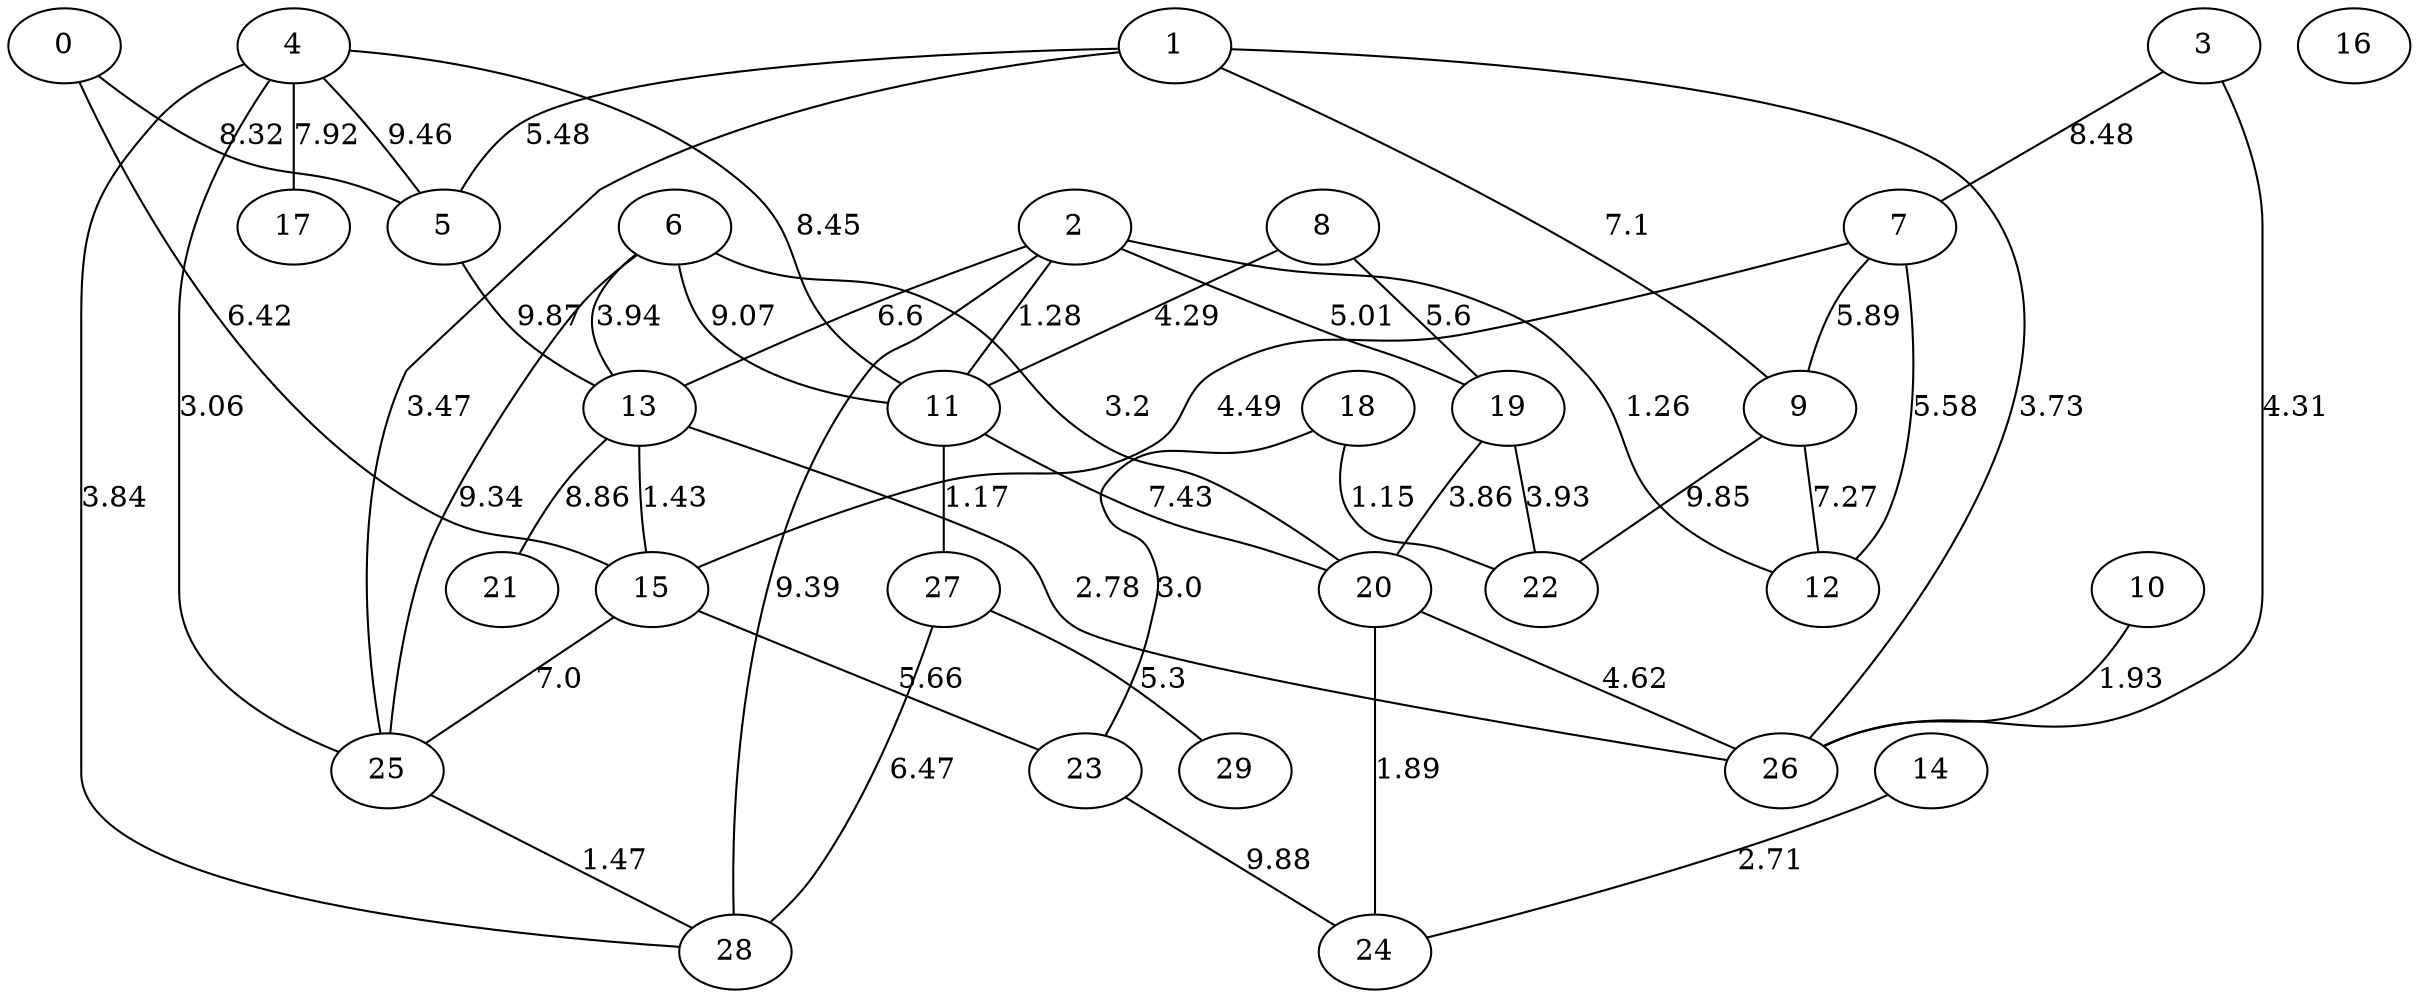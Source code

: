 graph G {
"0";
"1";
"2";
"3";
"4";
"5";
"6";
"7";
"8";
"9";
"10";
"11";
"12";
"13";
"14";
"15";
"16";
"17";
"18";
"19";
"20";
"21";
"22";
"23";
"24";
"25";
"26";
"27";
"28";
"29";
"18" -- "22" [label="1.15"];
"1" -- "26" [label="3.73"];
"7" -- "12" [label="5.58"];
"9" -- "22" [label="9.85"];
"5" -- "13" [label="9.87"];
"13" -- "26" [label="2.78"];
"8" -- "19" [label="5.6"];
"2" -- "12" [label="1.26"];
"19" -- "22" [label="3.93"];
"10" -- "26" [label="1.93"];
"3" -- "7" [label="8.48"];
"13" -- "21" [label="8.86"];
"27" -- "29" [label="5.3"];
"18" -- "23" [label="3.0"];
"20" -- "26" [label="4.62"];
"2" -- "19" [label="5.01"];
"1" -- "25" [label="3.47"];
"0" -- "15" [label="6.42"];
"7" -- "15" [label="4.49"];
"15" -- "23" [label="5.66"];
"1" -- "5" [label="5.48"];
"2" -- "13" [label="6.6"];
"6" -- "25" [label="9.34"];
"11" -- "27" [label="1.17"];
"27" -- "28" [label="6.47"];
"4" -- "28" [label="3.84"];
"15" -- "25" [label="7.0"];
"4" -- "5" [label="9.46"];
"6" -- "11" [label="9.07"];
"8" -- "11" [label="4.29"];
"13" -- "15" [label="1.43"];
"14" -- "24" [label="2.71"];
"0" -- "5" [label="8.32"];
"1" -- "9" [label="7.1"];
"4" -- "25" [label="3.06"];
"3" -- "26" [label="4.31"];
"19" -- "20" [label="3.86"];
"23" -- "24" [label="9.88"];
"4" -- "11" [label="8.45"];
"7" -- "9" [label="5.89"];
"25" -- "28" [label="1.47"];
"2" -- "28" [label="9.39"];
"20" -- "24" [label="1.89"];
"2" -- "11" [label="1.28"];
"4" -- "17" [label="7.92"];
"6" -- "20" [label="3.2"];
"11" -- "20" [label="7.43"];
"6" -- "13" [label="3.94"];
"9" -- "12" [label="7.27"];
}
